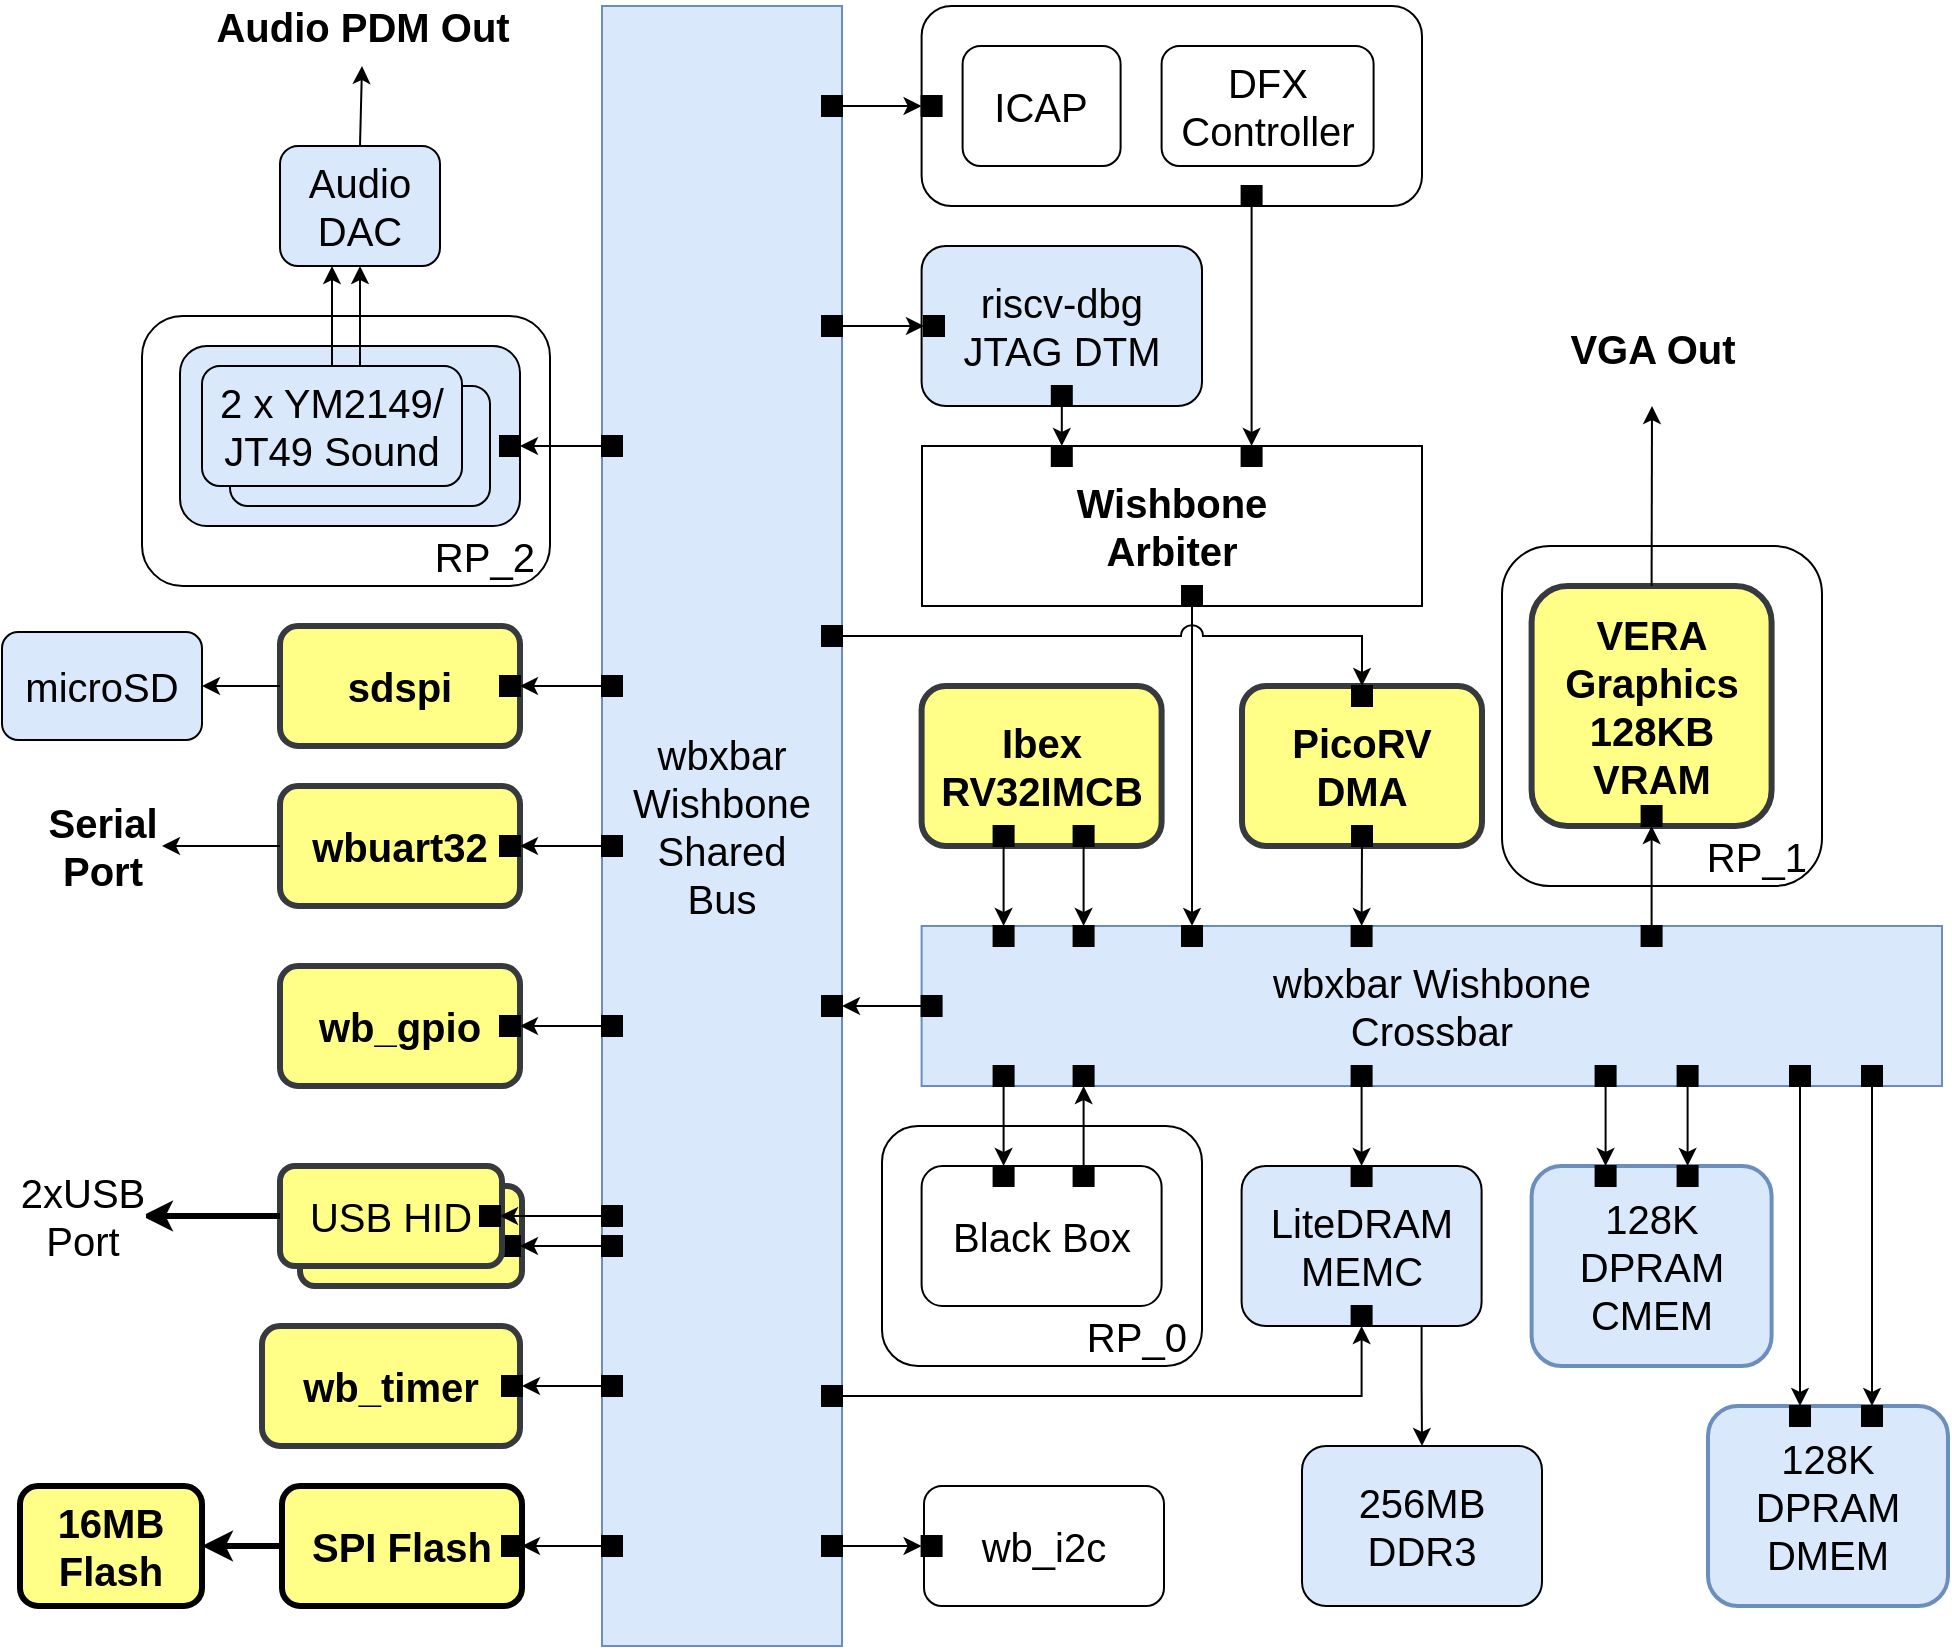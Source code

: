<mxfile version="24.5.3" type="device">
  <diagram id="0d0418cf-194d-6f34-59b4-59e4f961d9f4" name="Page-1">
    <mxGraphModel dx="2200" dy="1929" grid="1" gridSize="10" guides="1" tooltips="1" connect="1" arrows="1" fold="1" page="1" pageScale="1" pageWidth="850" pageHeight="1100" background="#ffffff" math="0" shadow="0">
      <root>
        <mxCell id="0" />
        <mxCell id="1" parent="0" />
        <mxCell id="AC4Yjh_FDViJJu1EFxwh-1" value="wb_i2c" style="rounded=1;whiteSpace=wrap;html=1;fontSize=20;" vertex="1" parent="1">
          <mxGeometry x="1" y="440" width="120" height="60" as="geometry" />
        </mxCell>
        <mxCell id="vOdKWW2uF6KcDU7mGMfG-1" value="Wishbone&lt;br&gt;Arbiter" style="rounded=0;whiteSpace=wrap;html=1;fontSize=20;fontStyle=1" parent="1" vertex="1">
          <mxGeometry y="-80" width="250" height="80" as="geometry" />
        </mxCell>
        <mxCell id="PTtlULXs9aAdY1gIThPs-3" value="&lt;font style=&quot;font-size: 20px;&quot;&gt;RP_2&amp;nbsp;&lt;/font&gt;" style="rounded=1;whiteSpace=wrap;html=1;strokeColor=default;fillColor=default;align=right;verticalAlign=bottom;" parent="1" vertex="1">
          <mxGeometry x="-390" y="-145" width="204" height="135" as="geometry" />
        </mxCell>
        <mxCell id="PTtlULXs9aAdY1gIThPs-2" value="&lt;font style=&quot;font-size: 20px;&quot;&gt;RP_0&amp;nbsp;&lt;/font&gt;" style="rounded=1;whiteSpace=wrap;html=1;strokeColor=default;fillColor=default;align=right;verticalAlign=bottom;" parent="1" vertex="1">
          <mxGeometry x="-20" y="260" width="160" height="120" as="geometry" />
        </mxCell>
        <mxCell id="PTtlULXs9aAdY1gIThPs-1" value="&lt;font style=&quot;font-size: 20px;&quot;&gt;RP_1&amp;nbsp;&lt;/font&gt;" style="rounded=1;whiteSpace=wrap;html=1;strokeColor=default;fillColor=default;align=right;verticalAlign=bottom;" parent="1" vertex="1">
          <mxGeometry x="290" y="-30" width="160" height="170" as="geometry" />
        </mxCell>
        <mxCell id="FLBWLRREEo4RobXQaIjN-500" value="" style="rounded=1;whiteSpace=wrap;html=1;fontSize=20;fillColor=#DAE8FC;" parent="1" vertex="1">
          <mxGeometry x="-371" y="-130" width="170" height="90" as="geometry" />
        </mxCell>
        <mxCell id="FLBWLRREEo4RobXQaIjN-583" value="" style="endArrow=classic;html=1;rounded=0;fontSize=20;" parent="1" source="FLBWLRREEo4RobXQaIjN-495" target="FLBWLRREEo4RobXQaIjN-580" edge="1">
          <mxGeometry width="50" height="50" relative="1" as="geometry">
            <mxPoint x="-280" y="-80" as="sourcePoint" />
            <mxPoint x="-230" y="-90" as="targetPoint" />
          </mxGeometry>
        </mxCell>
        <mxCell id="FLBWLRREEo4RobXQaIjN-495" value="YM2149" style="rounded=1;whiteSpace=wrap;html=1;fontSize=20;fillColor=#DAE8FC;" parent="1" vertex="1">
          <mxGeometry x="-346" y="-110" width="130" height="60" as="geometry" />
        </mxCell>
        <mxCell id="FLBWLRREEo4RobXQaIjN-571" value="" style="rounded=1;whiteSpace=wrap;html=1;fontSize=20;" parent="1" vertex="1">
          <mxGeometry x="-0.2" y="-300" width="250.2" height="100" as="geometry" />
        </mxCell>
        <mxCell id="FLBWLRREEo4RobXQaIjN-517" value="USB HID" style="rounded=1;whiteSpace=wrap;html=1;fontSize=20;fillColor=#ffff88;strokeColor=#36393d;strokeWidth=3;" parent="1" vertex="1">
          <mxGeometry x="-311" y="290" width="111" height="50" as="geometry" />
        </mxCell>
        <mxCell id="FLBWLRREEo4RobXQaIjN-560" value="" style="rounded=0;whiteSpace=wrap;html=1;fontSize=20;fillColor=#000000;strokeColor=#000000;" parent="1" vertex="1">
          <mxGeometry x="-211" y="315" width="10" height="10" as="geometry" />
        </mxCell>
        <mxCell id="FLBWLRREEo4RobXQaIjN-397" value="wbxbar Wishbone&lt;br&gt;Crossbar" style="rounded=0;whiteSpace=wrap;html=1;fontSize=20;fontStyle=0;fillColor=#dae8fc;strokeColor=#6c8ebf;strokeWidth=1;" parent="1" vertex="1">
          <mxGeometry x="-0.2" y="160" width="510.2" height="80" as="geometry" />
        </mxCell>
        <mxCell id="FLBWLRREEo4RobXQaIjN-398" value="128K&lt;br&gt;DPRAM&lt;br&gt;CMEM" style="rounded=1;whiteSpace=wrap;html=1;fontSize=20;fillColor=#dae8fc;strokeWidth=2;strokeColor=#6c8ebf;" parent="1" vertex="1">
          <mxGeometry x="304.8" y="280" width="120" height="100" as="geometry" />
        </mxCell>
        <mxCell id="FLBWLRREEo4RobXQaIjN-399" value="128K&lt;br&gt;DPRAM&lt;br&gt;DMEM" style="rounded=1;whiteSpace=wrap;html=1;fontSize=20;fillColor=#dae8fc;strokeWidth=2;strokeColor=#6c8ebf;" parent="1" vertex="1">
          <mxGeometry x="393" y="400" width="120" height="100" as="geometry" />
        </mxCell>
        <mxCell id="FLBWLRREEo4RobXQaIjN-400" value="Ibex&lt;br style=&quot;font-size: 20px&quot;&gt;RV32IMCB&lt;br style=&quot;font-size: 20px&quot;&gt;" style="rounded=1;whiteSpace=wrap;html=1;fontSize=20;fillColor=#ffff88;strokeColor=#36393d;strokeWidth=3;fontStyle=1" parent="1" vertex="1">
          <mxGeometry x="-0.2" y="40" width="120" height="80" as="geometry" />
        </mxCell>
        <mxCell id="FLBWLRREEo4RobXQaIjN-401" value="riscv-dbg&lt;br style=&quot;font-size: 20px;&quot;&gt;JTAG DTM&lt;br style=&quot;font-size: 20px;&quot;&gt;" style="rounded=1;whiteSpace=wrap;html=1;fontSize=20;fillColor=#DAE8FC;strokeColor=default;" parent="1" vertex="1">
          <mxGeometry x="-0.2" y="-180" width="140.2" height="80" as="geometry" />
        </mxCell>
        <mxCell id="FLBWLRREEo4RobXQaIjN-402" value="LiteDRAM MEMC" style="rounded=1;whiteSpace=wrap;html=1;fontSize=20;fillColor=#DAE8FC;strokeColor=default;" parent="1" vertex="1">
          <mxGeometry x="159.8" y="280" width="120" height="80" as="geometry" />
        </mxCell>
        <mxCell id="FLBWLRREEo4RobXQaIjN-403" value="PicoRV&lt;br&gt;DMA" style="rounded=1;whiteSpace=wrap;html=1;fontSize=20;fillColor=#ffff88;strokeColor=#36393d;strokeWidth=3;fontStyle=1" parent="1" vertex="1">
          <mxGeometry x="160" y="40" width="120" height="80" as="geometry" />
        </mxCell>
        <mxCell id="FLBWLRREEo4RobXQaIjN-404" value="VERA Graphics&lt;br&gt;128KB VRAM&lt;br&gt;" style="rounded=1;whiteSpace=wrap;html=1;fontSize=20;fillColor=#ffff88;strokeColor=#36393d;fontStyle=1;strokeWidth=3;" parent="1" vertex="1">
          <mxGeometry x="304.8" y="-10" width="120" height="120" as="geometry" />
        </mxCell>
        <mxCell id="FLBWLRREEo4RobXQaIjN-405" value="Black Box" style="rounded=1;whiteSpace=wrap;html=1;fontSize=20;" parent="1" vertex="1">
          <mxGeometry x="-0.2" y="280" width="120" height="70" as="geometry" />
        </mxCell>
        <mxCell id="FLBWLRREEo4RobXQaIjN-419" value="" style="rounded=0;whiteSpace=wrap;html=1;fontSize=20;fillColor=#000000;" parent="1" vertex="1">
          <mxGeometry x="35.8" y="160" width="10" height="10" as="geometry" />
        </mxCell>
        <mxCell id="FLBWLRREEo4RobXQaIjN-422" value="" style="endArrow=classic;html=1;rounded=0;fontSize=20;strokeWidth=1;" parent="1" source="FLBWLRREEo4RobXQaIjN-441" edge="1">
          <mxGeometry width="50" height="50" relative="1" as="geometry">
            <mxPoint x="40.8" y="130" as="sourcePoint" />
            <mxPoint x="40.8" y="160" as="targetPoint" />
          </mxGeometry>
        </mxCell>
        <mxCell id="FLBWLRREEo4RobXQaIjN-429" value="" style="endArrow=classic;html=1;rounded=0;fontSize=20;strokeWidth=1;" parent="1" source="FLBWLRREEo4RobXQaIjN-442" target="FLBWLRREEo4RobXQaIjN-430" edge="1">
          <mxGeometry width="50" height="50" relative="1" as="geometry">
            <mxPoint x="80.8" y="130" as="sourcePoint" />
            <mxPoint x="-185.2" y="195" as="targetPoint" />
          </mxGeometry>
        </mxCell>
        <mxCell id="FLBWLRREEo4RobXQaIjN-430" value="" style="rounded=0;whiteSpace=wrap;html=1;fontSize=20;fillColor=#000000;" parent="1" vertex="1">
          <mxGeometry x="75.8" y="160" width="10" height="10" as="geometry" />
        </mxCell>
        <mxCell id="FLBWLRREEo4RobXQaIjN-432" value="" style="rounded=0;whiteSpace=wrap;html=1;fontSize=20;fillColor=#000000;" parent="1" vertex="1">
          <mxGeometry x="64.9" y="-110" width="10" height="10" as="geometry" />
        </mxCell>
        <mxCell id="FLBWLRREEo4RobXQaIjN-434" value="" style="endArrow=classic;html=1;rounded=0;fontSize=20;edgeStyle=orthogonalEdgeStyle;entryX=0.5;entryY=0;entryDx=0;entryDy=0;" parent="1" source="FLBWLRREEo4RobXQaIjN-432" target="vOdKWW2uF6KcDU7mGMfG-5" edge="1">
          <mxGeometry width="50" height="50" relative="1" as="geometry">
            <mxPoint x="-290.2" y="280" as="sourcePoint" />
            <mxPoint x="-240.2" y="230" as="targetPoint" />
          </mxGeometry>
        </mxCell>
        <mxCell id="FLBWLRREEo4RobXQaIjN-441" value="" style="rounded=0;whiteSpace=wrap;html=1;fontSize=20;fillColor=#000000;" parent="1" vertex="1">
          <mxGeometry x="35.8" y="110" width="10" height="10" as="geometry" />
        </mxCell>
        <mxCell id="FLBWLRREEo4RobXQaIjN-442" value="" style="rounded=0;whiteSpace=wrap;html=1;fontSize=20;fillColor=#000000;" parent="1" vertex="1">
          <mxGeometry x="75.8" y="110" width="10" height="10" as="geometry" />
        </mxCell>
        <mxCell id="FLBWLRREEo4RobXQaIjN-444" value="" style="rounded=0;whiteSpace=wrap;html=1;fontSize=20;fillColor=#000000;" parent="1" vertex="1">
          <mxGeometry x="359.8" y="160" width="10" height="10" as="geometry" />
        </mxCell>
        <mxCell id="FLBWLRREEo4RobXQaIjN-445" value="" style="rounded=0;whiteSpace=wrap;html=1;fontSize=20;fillColor=#000000;" parent="1" vertex="1">
          <mxGeometry x="359.8" y="100" width="10" height="10" as="geometry" />
        </mxCell>
        <mxCell id="FLBWLRREEo4RobXQaIjN-446" value="" style="endArrow=classic;html=1;rounded=0;fontSize=20;" parent="1" source="FLBWLRREEo4RobXQaIjN-444" target="FLBWLRREEo4RobXQaIjN-445" edge="1">
          <mxGeometry width="50" height="50" relative="1" as="geometry">
            <mxPoint x="114.8" y="370" as="sourcePoint" />
            <mxPoint x="164.8" y="320" as="targetPoint" />
          </mxGeometry>
        </mxCell>
        <mxCell id="FLBWLRREEo4RobXQaIjN-448" value="" style="rounded=0;whiteSpace=wrap;html=1;fontSize=20;fillColor=#000000;" parent="1" vertex="1">
          <mxGeometry x="215.0" y="110" width="10" height="10" as="geometry" />
        </mxCell>
        <mxCell id="FLBWLRREEo4RobXQaIjN-449" value="" style="rounded=0;whiteSpace=wrap;html=1;fontSize=20;fillColor=#000000;" parent="1" vertex="1">
          <mxGeometry x="214.8" y="160" width="10" height="10" as="geometry" />
        </mxCell>
        <mxCell id="FLBWLRREEo4RobXQaIjN-450" value="" style="endArrow=classic;html=1;rounded=0;fontSize=20;strokeWidth=1;" parent="1" source="FLBWLRREEo4RobXQaIjN-448" target="FLBWLRREEo4RobXQaIjN-449" edge="1">
          <mxGeometry width="50" height="50" relative="1" as="geometry">
            <mxPoint x="129.8" y="270" as="sourcePoint" />
            <mxPoint x="179.8" y="220" as="targetPoint" />
          </mxGeometry>
        </mxCell>
        <mxCell id="FLBWLRREEo4RobXQaIjN-455" value="" style="rounded=0;whiteSpace=wrap;html=1;fontSize=20;fillColor=#000000;" parent="1" vertex="1">
          <mxGeometry x="35.8" y="280" width="10" height="10" as="geometry" />
        </mxCell>
        <mxCell id="FLBWLRREEo4RobXQaIjN-456" value="" style="rounded=0;whiteSpace=wrap;html=1;fontSize=20;fillColor=#000000;" parent="1" vertex="1">
          <mxGeometry x="35.8" y="230" width="10" height="10" as="geometry" />
        </mxCell>
        <mxCell id="FLBWLRREEo4RobXQaIjN-457" value="" style="endArrow=classic;html=1;rounded=0;fontSize=20;" parent="1" source="FLBWLRREEo4RobXQaIjN-456" target="FLBWLRREEo4RobXQaIjN-455" edge="1">
          <mxGeometry width="50" height="50" relative="1" as="geometry">
            <mxPoint x="139.8" y="280" as="sourcePoint" />
            <mxPoint x="189.8" y="230" as="targetPoint" />
          </mxGeometry>
        </mxCell>
        <mxCell id="FLBWLRREEo4RobXQaIjN-459" value="" style="rounded=0;whiteSpace=wrap;html=1;fontSize=20;fillColor=#000000;" parent="1" vertex="1">
          <mxGeometry x="75.8" y="230" width="10" height="10" as="geometry" />
        </mxCell>
        <mxCell id="FLBWLRREEo4RobXQaIjN-460" value="" style="rounded=0;whiteSpace=wrap;html=1;fontSize=20;fillColor=#000000;" parent="1" vertex="1">
          <mxGeometry x="75.8" y="280" width="10" height="10" as="geometry" />
        </mxCell>
        <mxCell id="FLBWLRREEo4RobXQaIjN-461" value="" style="endArrow=classic;html=1;rounded=0;fontSize=20;" parent="1" source="FLBWLRREEo4RobXQaIjN-460" target="FLBWLRREEo4RobXQaIjN-459" edge="1">
          <mxGeometry width="50" height="50" relative="1" as="geometry">
            <mxPoint x="139.8" y="280" as="sourcePoint" />
            <mxPoint x="189.8" y="230" as="targetPoint" />
          </mxGeometry>
        </mxCell>
        <mxCell id="FLBWLRREEo4RobXQaIjN-462" value="" style="rounded=0;whiteSpace=wrap;html=1;fontSize=20;fillColor=#000000;" parent="1" vertex="1">
          <mxGeometry x="214.8" y="280" width="10" height="10" as="geometry" />
        </mxCell>
        <mxCell id="FLBWLRREEo4RobXQaIjN-463" value="" style="rounded=0;whiteSpace=wrap;html=1;fontSize=20;fillColor=#000000;" parent="1" vertex="1">
          <mxGeometry x="214.8" y="230" width="10" height="10" as="geometry" />
        </mxCell>
        <mxCell id="FLBWLRREEo4RobXQaIjN-464" value="" style="endArrow=classic;html=1;rounded=0;fontSize=20;strokeWidth=1;" parent="1" source="FLBWLRREEo4RobXQaIjN-463" target="FLBWLRREEo4RobXQaIjN-462" edge="1">
          <mxGeometry width="50" height="50" relative="1" as="geometry">
            <mxPoint x="139.8" y="280" as="sourcePoint" />
            <mxPoint x="189.8" y="230" as="targetPoint" />
          </mxGeometry>
        </mxCell>
        <mxCell id="FLBWLRREEo4RobXQaIjN-466" value="" style="rounded=0;whiteSpace=wrap;html=1;fontSize=20;fillColor=#000000;" parent="1" vertex="1">
          <mxGeometry x="336.8" y="280" width="10" height="10" as="geometry" />
        </mxCell>
        <mxCell id="FLBWLRREEo4RobXQaIjN-467" value="" style="rounded=0;whiteSpace=wrap;html=1;fontSize=20;fillColor=#000000;" parent="1" vertex="1">
          <mxGeometry x="336.8" y="230" width="10" height="10" as="geometry" />
        </mxCell>
        <mxCell id="FLBWLRREEo4RobXQaIjN-468" value="" style="endArrow=classic;html=1;rounded=0;fontSize=20;strokeWidth=1;" parent="1" source="FLBWLRREEo4RobXQaIjN-467" target="FLBWLRREEo4RobXQaIjN-466" edge="1">
          <mxGeometry width="50" height="50" relative="1" as="geometry">
            <mxPoint x="124.8" y="280" as="sourcePoint" />
            <mxPoint x="174.8" y="230" as="targetPoint" />
          </mxGeometry>
        </mxCell>
        <mxCell id="FLBWLRREEo4RobXQaIjN-469" value="" style="rounded=0;whiteSpace=wrap;html=1;fontSize=20;fillColor=#000000;" parent="1" vertex="1">
          <mxGeometry x="377.8" y="280" width="10" height="10" as="geometry" />
        </mxCell>
        <mxCell id="FLBWLRREEo4RobXQaIjN-470" value="" style="rounded=0;whiteSpace=wrap;html=1;fontSize=20;fillColor=#000000;" parent="1" vertex="1">
          <mxGeometry x="377.8" y="230" width="10" height="10" as="geometry" />
        </mxCell>
        <mxCell id="FLBWLRREEo4RobXQaIjN-471" value="" style="endArrow=classic;html=1;rounded=0;fontSize=20;strokeWidth=1;" parent="1" source="FLBWLRREEo4RobXQaIjN-470" target="FLBWLRREEo4RobXQaIjN-469" edge="1">
          <mxGeometry width="50" height="50" relative="1" as="geometry">
            <mxPoint x="124.8" y="280" as="sourcePoint" />
            <mxPoint x="174.8" y="230" as="targetPoint" />
          </mxGeometry>
        </mxCell>
        <mxCell id="FLBWLRREEo4RobXQaIjN-472" value="" style="rounded=0;whiteSpace=wrap;html=1;fontSize=20;fillColor=#000000;" parent="1" vertex="1">
          <mxGeometry x="434" y="400" width="10" height="10" as="geometry" />
        </mxCell>
        <mxCell id="FLBWLRREEo4RobXQaIjN-473" value="" style="rounded=0;whiteSpace=wrap;html=1;fontSize=20;fillColor=#000000;" parent="1" vertex="1">
          <mxGeometry x="434" y="230" width="10" height="10" as="geometry" />
        </mxCell>
        <mxCell id="FLBWLRREEo4RobXQaIjN-474" value="" style="endArrow=classic;html=1;rounded=0;fontSize=20;strokeWidth=1;" parent="1" source="FLBWLRREEo4RobXQaIjN-473" target="FLBWLRREEo4RobXQaIjN-472" edge="1">
          <mxGeometry width="50" height="50" relative="1" as="geometry">
            <mxPoint x="124.8" y="280" as="sourcePoint" />
            <mxPoint x="174.8" y="230" as="targetPoint" />
          </mxGeometry>
        </mxCell>
        <mxCell id="FLBWLRREEo4RobXQaIjN-475" value="" style="rounded=0;whiteSpace=wrap;html=1;fontSize=20;fillColor=#000000;" parent="1" vertex="1">
          <mxGeometry x="470.0" y="400" width="10" height="10" as="geometry" />
        </mxCell>
        <mxCell id="FLBWLRREEo4RobXQaIjN-476" value="" style="rounded=0;whiteSpace=wrap;html=1;fontSize=20;fillColor=#000000;" parent="1" vertex="1">
          <mxGeometry x="470.0" y="230" width="10" height="10" as="geometry" />
        </mxCell>
        <mxCell id="FLBWLRREEo4RobXQaIjN-477" value="" style="endArrow=classic;html=1;rounded=0;fontSize=20;strokeWidth=1;" parent="1" source="FLBWLRREEo4RobXQaIjN-476" target="FLBWLRREEo4RobXQaIjN-475" edge="1">
          <mxGeometry width="50" height="50" relative="1" as="geometry">
            <mxPoint x="124.8" y="280" as="sourcePoint" />
            <mxPoint x="174.8" y="230" as="targetPoint" />
          </mxGeometry>
        </mxCell>
        <mxCell id="FLBWLRREEo4RobXQaIjN-479" value="&lt;span&gt;wbxbar&lt;br&gt;Wishbone&lt;br&gt;Shared&lt;br&gt;Bus&lt;/span&gt;" style="rounded=0;whiteSpace=wrap;html=1;fontSize=20;fillColor=#dae8fc;strokeWidth=1;strokeColor=#6c8ebf;fontStyle=0" parent="1" vertex="1">
          <mxGeometry x="-160" y="-300" width="120" height="820" as="geometry" />
        </mxCell>
        <mxCell id="FLBWLRREEo4RobXQaIjN-480" value="" style="rounded=0;whiteSpace=wrap;html=1;fontSize=20;fillColor=#000000;" parent="1" vertex="1">
          <mxGeometry x="-50" y="195" width="10" height="10" as="geometry" />
        </mxCell>
        <mxCell id="FLBWLRREEo4RobXQaIjN-481" value="" style="rounded=0;whiteSpace=wrap;html=1;fontSize=20;fillColor=#000000;" parent="1" vertex="1">
          <mxGeometry x="-0.2" y="195" width="10" height="10" as="geometry" />
        </mxCell>
        <mxCell id="FLBWLRREEo4RobXQaIjN-482" value="" style="endArrow=classic;html=1;rounded=0;fontSize=20;edgeStyle=orthogonalEdgeStyle;strokeWidth=1;" parent="1" source="FLBWLRREEo4RobXQaIjN-481" target="FLBWLRREEo4RobXQaIjN-480" edge="1">
          <mxGeometry width="50" height="50" relative="1" as="geometry">
            <mxPoint x="140" y="400" as="sourcePoint" />
            <mxPoint x="190" y="350" as="targetPoint" />
          </mxGeometry>
        </mxCell>
        <mxCell id="FLBWLRREEo4RobXQaIjN-485" value="" style="rounded=0;whiteSpace=wrap;html=1;fontSize=20;fillColor=#000000;" parent="1" vertex="1">
          <mxGeometry x="1.0" y="-145" width="10" height="10" as="geometry" />
        </mxCell>
        <mxCell id="FLBWLRREEo4RobXQaIjN-486" value="" style="rounded=0;whiteSpace=wrap;html=1;fontSize=20;fillColor=#000000;" parent="1" vertex="1">
          <mxGeometry x="-50" y="-145" width="10" height="10" as="geometry" />
        </mxCell>
        <mxCell id="FLBWLRREEo4RobXQaIjN-487" value="" style="endArrow=classic;html=1;rounded=0;fontSize=20;edgeStyle=orthogonalEdgeStyle;" parent="1" source="FLBWLRREEo4RobXQaIjN-486" target="FLBWLRREEo4RobXQaIjN-485" edge="1">
          <mxGeometry width="50" height="50" relative="1" as="geometry">
            <mxPoint x="140" y="280" as="sourcePoint" />
            <mxPoint x="190" y="230" as="targetPoint" />
          </mxGeometry>
        </mxCell>
        <mxCell id="FLBWLRREEo4RobXQaIjN-489" value="" style="rounded=0;whiteSpace=wrap;html=1;fontSize=20;fillColor=#000000;" parent="1" vertex="1">
          <mxGeometry x="215.0" y="40" width="10" height="10" as="geometry" />
        </mxCell>
        <mxCell id="FLBWLRREEo4RobXQaIjN-490" value="" style="rounded=0;whiteSpace=wrap;html=1;fontSize=20;fillColor=#000000;" parent="1" vertex="1">
          <mxGeometry x="-50" y="10" width="10" height="10" as="geometry" />
        </mxCell>
        <mxCell id="FLBWLRREEo4RobXQaIjN-492" value="" style="rounded=0;whiteSpace=wrap;html=1;fontSize=20;fillColor=#000000;" parent="1" vertex="1">
          <mxGeometry x="214.8" y="350" width="10" height="10" as="geometry" />
        </mxCell>
        <mxCell id="FLBWLRREEo4RobXQaIjN-493" value="" style="rounded=0;whiteSpace=wrap;html=1;fontSize=20;fillColor=#000000;" parent="1" vertex="1">
          <mxGeometry x="-50" y="390" width="10" height="10" as="geometry" />
        </mxCell>
        <mxCell id="FLBWLRREEo4RobXQaIjN-494" value="" style="endArrow=classic;html=1;rounded=0;fontSize=20;edgeStyle=orthogonalEdgeStyle;" parent="1" source="FLBWLRREEo4RobXQaIjN-493" target="FLBWLRREEo4RobXQaIjN-492" edge="1">
          <mxGeometry width="50" height="50" relative="1" as="geometry">
            <mxPoint x="140" y="400" as="sourcePoint" />
            <mxPoint x="190" y="350" as="targetPoint" />
          </mxGeometry>
        </mxCell>
        <mxCell id="FLBWLRREEo4RobXQaIjN-496" value="2 x YM2149/&lt;br&gt;JT49 Sound" style="rounded=1;whiteSpace=wrap;html=1;fontSize=20;fillColor=#DAE8FC;" parent="1" vertex="1">
          <mxGeometry x="-360" y="-120" width="130" height="60" as="geometry" />
        </mxCell>
        <mxCell id="FLBWLRREEo4RobXQaIjN-497" value="" style="rounded=0;whiteSpace=wrap;html=1;fontSize=20;fillColor=#000000;" parent="1" vertex="1">
          <mxGeometry x="-211" y="-85" width="10" height="10" as="geometry" />
        </mxCell>
        <mxCell id="FLBWLRREEo4RobXQaIjN-498" value="" style="rounded=0;whiteSpace=wrap;html=1;fontSize=20;fillColor=#000000;" parent="1" vertex="1">
          <mxGeometry x="-160" y="-85" width="10" height="10" as="geometry" />
        </mxCell>
        <mxCell id="FLBWLRREEo4RobXQaIjN-499" value="" style="endArrow=classic;html=1;rounded=0;fontSize=20;" parent="1" source="FLBWLRREEo4RobXQaIjN-498" target="FLBWLRREEo4RobXQaIjN-497" edge="1">
          <mxGeometry width="50" height="50" relative="1" as="geometry">
            <mxPoint x="140" y="350" as="sourcePoint" />
            <mxPoint x="190" y="300" as="targetPoint" />
          </mxGeometry>
        </mxCell>
        <mxCell id="FLBWLRREEo4RobXQaIjN-501" value="sdspi" style="rounded=1;whiteSpace=wrap;html=1;fontSize=20;fillColor=#ffff88;strokeColor=#36393d;strokeWidth=3;fontStyle=1" parent="1" vertex="1">
          <mxGeometry x="-321.0" y="10" width="120" height="60" as="geometry" />
        </mxCell>
        <mxCell id="FLBWLRREEo4RobXQaIjN-502" value="" style="rounded=0;whiteSpace=wrap;html=1;fontSize=20;fillColor=#000000;strokeColor=default;" parent="1" vertex="1">
          <mxGeometry x="-211" y="35" width="10" height="10" as="geometry" />
        </mxCell>
        <mxCell id="FLBWLRREEo4RobXQaIjN-503" value="" style="rounded=0;whiteSpace=wrap;html=1;fontSize=20;fillColor=#000000;" parent="1" vertex="1">
          <mxGeometry x="-160" y="35" width="10" height="10" as="geometry" />
        </mxCell>
        <mxCell id="FLBWLRREEo4RobXQaIjN-504" value="" style="endArrow=classic;html=1;rounded=0;fontSize=20;" parent="1" source="FLBWLRREEo4RobXQaIjN-503" target="FLBWLRREEo4RobXQaIjN-502" edge="1">
          <mxGeometry width="50" height="50" relative="1" as="geometry">
            <mxPoint x="140" y="370" as="sourcePoint" />
            <mxPoint x="190" y="320" as="targetPoint" />
          </mxGeometry>
        </mxCell>
        <mxCell id="FLBWLRREEo4RobXQaIjN-505" value="wbuart32" style="rounded=1;whiteSpace=wrap;html=1;fontSize=20;fillColor=#ffff88;strokeColor=#36393d;strokeWidth=3;fontStyle=1" parent="1" vertex="1">
          <mxGeometry x="-321.0" y="90" width="120" height="60" as="geometry" />
        </mxCell>
        <mxCell id="FLBWLRREEo4RobXQaIjN-506" value="" style="rounded=0;whiteSpace=wrap;html=1;fontSize=20;fillColor=#000000;" parent="1" vertex="1">
          <mxGeometry x="-211" y="115" width="10" height="10" as="geometry" />
        </mxCell>
        <mxCell id="FLBWLRREEo4RobXQaIjN-507" value="" style="rounded=0;whiteSpace=wrap;html=1;fontSize=20;fillColor=#000000;" parent="1" vertex="1">
          <mxGeometry x="-160" y="115" width="10" height="10" as="geometry" />
        </mxCell>
        <mxCell id="FLBWLRREEo4RobXQaIjN-508" value="" style="endArrow=classic;html=1;rounded=0;fontSize=20;" parent="1" source="FLBWLRREEo4RobXQaIjN-507" target="FLBWLRREEo4RobXQaIjN-506" edge="1">
          <mxGeometry width="50" height="50" relative="1" as="geometry">
            <mxPoint x="140" y="370" as="sourcePoint" />
            <mxPoint x="190" y="320" as="targetPoint" />
          </mxGeometry>
        </mxCell>
        <mxCell id="FLBWLRREEo4RobXQaIjN-513" value="USB HID" style="rounded=1;whiteSpace=wrap;html=1;fontSize=20;fillColor=#ffff88;strokeColor=#36393d;strokeWidth=3;fontStyle=0" parent="1" vertex="1">
          <mxGeometry x="-321" y="280" width="111" height="50" as="geometry" />
        </mxCell>
        <mxCell id="FLBWLRREEo4RobXQaIjN-528" value="&lt;font style=&quot;font-size: 20px;&quot;&gt;wb_timer&lt;br style=&quot;font-size: 20px;&quot;&gt;&lt;/font&gt;" style="rounded=1;whiteSpace=wrap;html=1;fillColor=#ffff88;strokeColor=#36393d;strokeWidth=3;fontStyle=1;fontSize=20;" parent="1" vertex="1">
          <mxGeometry x="-330" y="360" width="129" height="60" as="geometry" />
        </mxCell>
        <mxCell id="FLBWLRREEo4RobXQaIjN-532" value="SPI Flash" style="rounded=1;whiteSpace=wrap;html=1;fontSize=20;align=center;fillColor=#FFFF88;strokeWidth=3;fontStyle=1" parent="1" vertex="1">
          <mxGeometry x="-320" y="440" width="120" height="60" as="geometry" />
        </mxCell>
        <mxCell id="FLBWLRREEo4RobXQaIjN-540" value="ICAP" style="rounded=1;whiteSpace=wrap;html=1;fontSize=20;align=center;" parent="1" vertex="1">
          <mxGeometry x="20.3" y="-280" width="79" height="60" as="geometry" />
        </mxCell>
        <mxCell id="FLBWLRREEo4RobXQaIjN-545" value="DFX&lt;br style=&quot;font-size: 20px;&quot;&gt;Controller&lt;br style=&quot;font-size: 20px;&quot;&gt;" style="rounded=1;whiteSpace=wrap;html=1;fontSize=20;" parent="1" vertex="1">
          <mxGeometry x="119.8" y="-280" width="106" height="60" as="geometry" />
        </mxCell>
        <mxCell id="FLBWLRREEo4RobXQaIjN-555" value="" style="endArrow=classic;html=1;rounded=0;fontSize=20;" parent="1" source="FLBWLRREEo4RobXQaIjN-557" target="FLBWLRREEo4RobXQaIjN-556" edge="1">
          <mxGeometry width="50" height="50" relative="1" as="geometry">
            <mxPoint x="-375" y="360" as="sourcePoint" />
            <mxPoint x="-350" y="310" as="targetPoint" />
          </mxGeometry>
        </mxCell>
        <mxCell id="FLBWLRREEo4RobXQaIjN-556" value="" style="rounded=0;whiteSpace=wrap;html=1;fontSize=20;fillColor=#000000;strokeColor=#000000;" parent="1" vertex="1">
          <mxGeometry x="-221" y="300" width="10" height="10" as="geometry" />
        </mxCell>
        <mxCell id="FLBWLRREEo4RobXQaIjN-557" value="" style="rounded=0;whiteSpace=wrap;html=1;fontSize=20;strokeColor=#000000;fillColor=#000000;" parent="1" vertex="1">
          <mxGeometry x="-160" y="300" width="10" height="10" as="geometry" />
        </mxCell>
        <mxCell id="FLBWLRREEo4RobXQaIjN-559" value="" style="endArrow=classic;html=1;rounded=0;fontSize=20;" parent="1" source="FLBWLRREEo4RobXQaIjN-561" target="FLBWLRREEo4RobXQaIjN-560" edge="1">
          <mxGeometry width="50" height="50" relative="1" as="geometry">
            <mxPoint x="-375" y="360" as="sourcePoint" />
            <mxPoint x="-350" y="310" as="targetPoint" />
          </mxGeometry>
        </mxCell>
        <mxCell id="FLBWLRREEo4RobXQaIjN-561" value="" style="rounded=0;whiteSpace=wrap;html=1;fontSize=20;strokeColor=#000000;fillColor=#000000;" parent="1" vertex="1">
          <mxGeometry x="-160" y="315" width="10" height="10" as="geometry" />
        </mxCell>
        <mxCell id="FLBWLRREEo4RobXQaIjN-562" value="" style="endArrow=classic;html=1;rounded=0;fontSize=20;" parent="1" source="FLBWLRREEo4RobXQaIjN-564" target="FLBWLRREEo4RobXQaIjN-563" edge="1">
          <mxGeometry width="50" height="50" relative="1" as="geometry">
            <mxPoint x="-375" y="360" as="sourcePoint" />
            <mxPoint x="-350" y="310" as="targetPoint" />
          </mxGeometry>
        </mxCell>
        <mxCell id="FLBWLRREEo4RobXQaIjN-563" value="" style="rounded=0;whiteSpace=wrap;html=1;fontSize=20;fillColor=#000000;strokeColor=#000000;" parent="1" vertex="1">
          <mxGeometry x="-210" y="385" width="10" height="10" as="geometry" />
        </mxCell>
        <mxCell id="FLBWLRREEo4RobXQaIjN-564" value="" style="rounded=0;whiteSpace=wrap;html=1;fontSize=20;strokeColor=#000000;fillColor=#000000;" parent="1" vertex="1">
          <mxGeometry x="-160" y="385" width="10" height="10" as="geometry" />
        </mxCell>
        <mxCell id="FLBWLRREEo4RobXQaIjN-566" value="" style="endArrow=classic;html=1;rounded=0;fontSize=20;" parent="1" source="FLBWLRREEo4RobXQaIjN-568" target="FLBWLRREEo4RobXQaIjN-567" edge="1">
          <mxGeometry width="50" height="50" relative="1" as="geometry">
            <mxPoint x="-375" y="360" as="sourcePoint" />
            <mxPoint x="-350" y="310" as="targetPoint" />
          </mxGeometry>
        </mxCell>
        <mxCell id="FLBWLRREEo4RobXQaIjN-567" value="" style="rounded=0;whiteSpace=wrap;html=1;fontSize=20;fillColor=#000000;strokeColor=#000000;" parent="1" vertex="1">
          <mxGeometry x="-210" y="465" width="10" height="10" as="geometry" />
        </mxCell>
        <mxCell id="FLBWLRREEo4RobXQaIjN-568" value="" style="rounded=0;whiteSpace=wrap;html=1;fontSize=20;strokeColor=#000000;fillColor=#000000;" parent="1" vertex="1">
          <mxGeometry x="-160" y="465" width="10" height="10" as="geometry" />
        </mxCell>
        <mxCell id="FLBWLRREEo4RobXQaIjN-572" value="" style="endArrow=classic;html=1;rounded=0;fontSize=20;edgeStyle=orthogonalEdgeStyle;" parent="1" source="FLBWLRREEo4RobXQaIjN-574" target="FLBWLRREEo4RobXQaIjN-573" edge="1">
          <mxGeometry width="50" height="50" relative="1" as="geometry">
            <mxPoint x="-375" y="-460" as="sourcePoint" />
            <mxPoint x="-350" y="-510" as="targetPoint" />
          </mxGeometry>
        </mxCell>
        <mxCell id="FLBWLRREEo4RobXQaIjN-573" value="" style="rounded=0;whiteSpace=wrap;html=1;fontSize=20;fillColor=#000000;strokeColor=#000000;" parent="1" vertex="1">
          <mxGeometry x="159.8" y="-80" width="10" height="10" as="geometry" />
        </mxCell>
        <mxCell id="FLBWLRREEo4RobXQaIjN-574" value="" style="rounded=0;whiteSpace=wrap;html=1;fontSize=20;strokeColor=#000000;fillColor=#000000;" parent="1" vertex="1">
          <mxGeometry x="159.8" y="-210" width="10" height="10" as="geometry" />
        </mxCell>
        <mxCell id="FLBWLRREEo4RobXQaIjN-575" value="" style="endArrow=classic;html=1;rounded=0;fontSize=20;" parent="1" source="FLBWLRREEo4RobXQaIjN-577" target="FLBWLRREEo4RobXQaIjN-576" edge="1">
          <mxGeometry width="50" height="50" relative="1" as="geometry">
            <mxPoint x="-375" y="-440" as="sourcePoint" />
            <mxPoint x="-350" y="-490" as="targetPoint" />
          </mxGeometry>
        </mxCell>
        <mxCell id="FLBWLRREEo4RobXQaIjN-576" value="" style="rounded=0;whiteSpace=wrap;html=1;fontSize=20;fillColor=#000000;strokeColor=#000000;" parent="1" vertex="1">
          <mxGeometry x="-0.2" y="-255" width="10" height="10" as="geometry" />
        </mxCell>
        <mxCell id="FLBWLRREEo4RobXQaIjN-577" value="" style="rounded=0;whiteSpace=wrap;html=1;fontSize=20;strokeColor=#000000;fillColor=#000000;" parent="1" vertex="1">
          <mxGeometry x="-50" y="-255" width="10" height="10" as="geometry" />
        </mxCell>
        <mxCell id="FLBWLRREEo4RobXQaIjN-578" value="256MB DDR3" style="rounded=1;whiteSpace=wrap;html=1;fontSize=20;fillColor=#DAE8FC;strokeColor=default;" parent="1" vertex="1">
          <mxGeometry x="190" y="420" width="120" height="80" as="geometry" />
        </mxCell>
        <mxCell id="FLBWLRREEo4RobXQaIjN-579" value="" style="endArrow=classic;html=1;rounded=0;fontSize=20;exitX=0.75;exitY=1;exitDx=0;exitDy=0;entryX=0.5;entryY=0;entryDx=0;entryDy=0;edgeStyle=orthogonalEdgeStyle;" parent="1" source="FLBWLRREEo4RobXQaIjN-402" target="FLBWLRREEo4RobXQaIjN-578" edge="1">
          <mxGeometry width="50" height="50" relative="1" as="geometry">
            <mxPoint x="240" y="500" as="sourcePoint" />
            <mxPoint x="290" y="450" as="targetPoint" />
          </mxGeometry>
        </mxCell>
        <mxCell id="FLBWLRREEo4RobXQaIjN-580" value="Audio DAC" style="rounded=1;whiteSpace=wrap;html=1;fontColor=#000000;strokeColor=#000000;strokeWidth=1;fillColor=#DAE8FC;fontSize=20;" parent="1" vertex="1">
          <mxGeometry x="-321" y="-230" width="80" height="60" as="geometry" />
        </mxCell>
        <mxCell id="FLBWLRREEo4RobXQaIjN-585" value="" style="endArrow=classic;html=1;rounded=0;fontSize=20;" parent="1" source="FLBWLRREEo4RobXQaIjN-496" edge="1">
          <mxGeometry width="50" height="50" relative="1" as="geometry">
            <mxPoint x="-280" y="-40" as="sourcePoint" />
            <mxPoint x="-295" y="-170" as="targetPoint" />
          </mxGeometry>
        </mxCell>
        <mxCell id="FLBWLRREEo4RobXQaIjN-586" value="microSD" style="rounded=1;whiteSpace=wrap;html=1;fontSize=20;align=center;fillColor=#DAE8FC;strokeColor=default;" parent="1" vertex="1">
          <mxGeometry x="-460" y="13" width="100" height="54" as="geometry" />
        </mxCell>
        <mxCell id="FLBWLRREEo4RobXQaIjN-587" value="" style="endArrow=classic;html=1;rounded=0;fontSize=20;strokeColor=default;" parent="1" source="FLBWLRREEo4RobXQaIjN-501" target="FLBWLRREEo4RobXQaIjN-586" edge="1">
          <mxGeometry width="50" height="50" relative="1" as="geometry">
            <mxPoint x="-130" y="270" as="sourcePoint" />
            <mxPoint x="-80" y="220" as="targetPoint" />
          </mxGeometry>
        </mxCell>
        <mxCell id="FLBWLRREEo4RobXQaIjN-588" value="16MB Flash" style="rounded=1;whiteSpace=wrap;html=1;fontSize=20;align=center;strokeWidth=3;fillColor=#ffff88;fontStyle=1" parent="1" vertex="1">
          <mxGeometry x="-451" y="440" width="91" height="60" as="geometry" />
        </mxCell>
        <mxCell id="FLBWLRREEo4RobXQaIjN-589" value="" style="endArrow=classic;html=1;rounded=0;fontSize=20;fontStyle=1;strokeWidth=3;" parent="1" source="FLBWLRREEo4RobXQaIjN-532" target="FLBWLRREEo4RobXQaIjN-588" edge="1">
          <mxGeometry width="50" height="50" relative="1" as="geometry">
            <mxPoint x="-160" y="270" as="sourcePoint" />
            <mxPoint x="-110" y="220" as="targetPoint" />
          </mxGeometry>
        </mxCell>
        <mxCell id="FLBWLRREEo4RobXQaIjN-598" value="" style="endArrow=classic;html=1;rounded=0;fontSize=20;" parent="1" source="FLBWLRREEo4RobXQaIjN-600" target="FLBWLRREEo4RobXQaIjN-599" edge="1">
          <mxGeometry width="50" height="50" relative="1" as="geometry">
            <mxPoint x="-375" y="345" as="sourcePoint" />
            <mxPoint x="-350" y="295" as="targetPoint" />
          </mxGeometry>
        </mxCell>
        <mxCell id="FLBWLRREEo4RobXQaIjN-599" value="" style="rounded=0;whiteSpace=wrap;html=1;fontSize=20;fillColor=#000000;strokeColor=#000000;" parent="1" vertex="1">
          <mxGeometry x="-0.2" y="465" width="10" height="10" as="geometry" />
        </mxCell>
        <mxCell id="FLBWLRREEo4RobXQaIjN-600" value="" style="rounded=0;whiteSpace=wrap;html=1;fontSize=20;strokeColor=#000000;fillColor=#000000;" parent="1" vertex="1">
          <mxGeometry x="-50" y="465" width="10" height="10" as="geometry" />
        </mxCell>
        <mxCell id="FLBWLRREEo4RobXQaIjN-602" value="&lt;b&gt;Audio PDM Out&lt;/b&gt;" style="endArrow=classic;html=1;rounded=0;fontSize=20;exitX=0.5;exitY=0;exitDx=0;exitDy=0;" parent="1" source="FLBWLRREEo4RobXQaIjN-580" edge="1">
          <mxGeometry x="1" y="20" width="50" height="50" relative="1" as="geometry">
            <mxPoint y="-380" as="sourcePoint" />
            <mxPoint x="-280" y="-270" as="targetPoint" />
            <mxPoint x="20" y="-20" as="offset" />
          </mxGeometry>
        </mxCell>
        <mxCell id="FLBWLRREEo4RobXQaIjN-603" value="VGA Out" style="endArrow=classic;html=1;rounded=0;fontSize=20;exitX=0.5;exitY=0;exitDx=0;exitDy=0;fontStyle=1" parent="1" source="FLBWLRREEo4RobXQaIjN-404" edge="1">
          <mxGeometry x="1" y="30" width="50" height="50" relative="1" as="geometry">
            <mxPoint x="-15" y="60" as="sourcePoint" />
            <mxPoint x="365" y="-100" as="targetPoint" />
            <mxPoint x="30" y="-29" as="offset" />
          </mxGeometry>
        </mxCell>
        <mxCell id="FLBWLRREEo4RobXQaIjN-604" value="&lt;b&gt;Serial&lt;br&gt;Port&lt;/b&gt;" style="endArrow=classic;html=1;rounded=0;fontSize=20;exitX=0;exitY=0.5;exitDx=0;exitDy=0;" parent="1" source="FLBWLRREEo4RobXQaIjN-505" edge="1">
          <mxGeometry x="1" y="30" width="50" height="50" relative="1" as="geometry">
            <mxPoint x="-230" y="240" as="sourcePoint" />
            <mxPoint x="-380" y="120" as="targetPoint" />
            <mxPoint x="-30" y="-30" as="offset" />
          </mxGeometry>
        </mxCell>
        <mxCell id="vOdKWW2uF6KcDU7mGMfG-5" value="" style="rounded=0;whiteSpace=wrap;html=1;fontSize=20;fillColor=#000000;" parent="1" vertex="1">
          <mxGeometry x="64.9" y="-80" width="10" height="10" as="geometry" />
        </mxCell>
        <mxCell id="vOdKWW2uF6KcDU7mGMfG-7" value="" style="endArrow=classic;html=1;rounded=0;fontSize=20;" parent="1" source="vOdKWW2uF6KcDU7mGMfG-9" target="vOdKWW2uF6KcDU7mGMfG-8" edge="1">
          <mxGeometry width="50" height="50" relative="1" as="geometry">
            <mxPoint x="90.8" y="140" as="sourcePoint" />
            <mxPoint x="-175.2" y="205" as="targetPoint" />
          </mxGeometry>
        </mxCell>
        <mxCell id="vOdKWW2uF6KcDU7mGMfG-8" value="" style="rounded=0;whiteSpace=wrap;html=1;fontSize=20;fillColor=#000000;" parent="1" vertex="1">
          <mxGeometry x="130" y="160" width="10" height="10" as="geometry" />
        </mxCell>
        <mxCell id="vOdKWW2uF6KcDU7mGMfG-9" value="" style="rounded=0;whiteSpace=wrap;html=1;fontSize=20;fillColor=#000000;" parent="1" vertex="1">
          <mxGeometry x="130" y="-10" width="10" height="10" as="geometry" />
        </mxCell>
        <mxCell id="vOdKWW2uF6KcDU7mGMfG-10" value="" style="endArrow=classic;html=1;rounded=0;fontSize=20;strokeColor=default;jumpStyle=arc;exitX=1;exitY=0.5;exitDx=0;exitDy=0;entryX=0.5;entryY=0;entryDx=0;entryDy=0;edgeStyle=orthogonalEdgeStyle;jumpSize=11;" parent="1" source="FLBWLRREEo4RobXQaIjN-490" target="FLBWLRREEo4RobXQaIjN-489" edge="1">
          <mxGeometry width="50" height="50" relative="1" as="geometry">
            <mxPoint x="220" y="-10" as="sourcePoint" />
            <mxPoint x="270" y="-60" as="targetPoint" />
          </mxGeometry>
        </mxCell>
        <mxCell id="vOdKWW2uF6KcDU7mGMfG-11" value="2xUSB&lt;br&gt;Port" style="endArrow=classic;html=1;rounded=0;fontSize=20;exitX=0;exitY=0.5;exitDx=0;exitDy=0;strokeWidth=3;" parent="1" source="FLBWLRREEo4RobXQaIjN-513" edge="1">
          <mxGeometry x="1" y="30" width="50" height="50" relative="1" as="geometry">
            <mxPoint x="-311.0" y="160" as="sourcePoint" />
            <mxPoint x="-390" y="305" as="targetPoint" />
            <mxPoint x="-30" y="-30" as="offset" />
          </mxGeometry>
        </mxCell>
        <mxCell id="7LKKXxm1RjJAEzMIIUW1-1" value="wb_gpio" style="rounded=1;whiteSpace=wrap;html=1;fontSize=20;fillColor=#ffff88;strokeColor=#36393d;strokeWidth=3;fontStyle=1" parent="1" vertex="1">
          <mxGeometry x="-321" y="180" width="120" height="60" as="geometry" />
        </mxCell>
        <mxCell id="7LKKXxm1RjJAEzMIIUW1-2" value="" style="rounded=0;whiteSpace=wrap;html=1;fontSize=20;fillColor=#000000;" parent="1" vertex="1">
          <mxGeometry x="-211" y="205" width="10" height="10" as="geometry" />
        </mxCell>
        <mxCell id="7LKKXxm1RjJAEzMIIUW1-3" value="" style="rounded=0;whiteSpace=wrap;html=1;fontSize=20;fillColor=#000000;" parent="1" vertex="1">
          <mxGeometry x="-160" y="205" width="10" height="10" as="geometry" />
        </mxCell>
        <mxCell id="7LKKXxm1RjJAEzMIIUW1-4" value="" style="endArrow=classic;html=1;rounded=0;fontSize=20;" parent="1" source="7LKKXxm1RjJAEzMIIUW1-3" target="7LKKXxm1RjJAEzMIIUW1-2" edge="1">
          <mxGeometry width="50" height="50" relative="1" as="geometry">
            <mxPoint x="150" y="410" as="sourcePoint" />
            <mxPoint x="200" y="360" as="targetPoint" />
          </mxGeometry>
        </mxCell>
      </root>
    </mxGraphModel>
  </diagram>
</mxfile>
